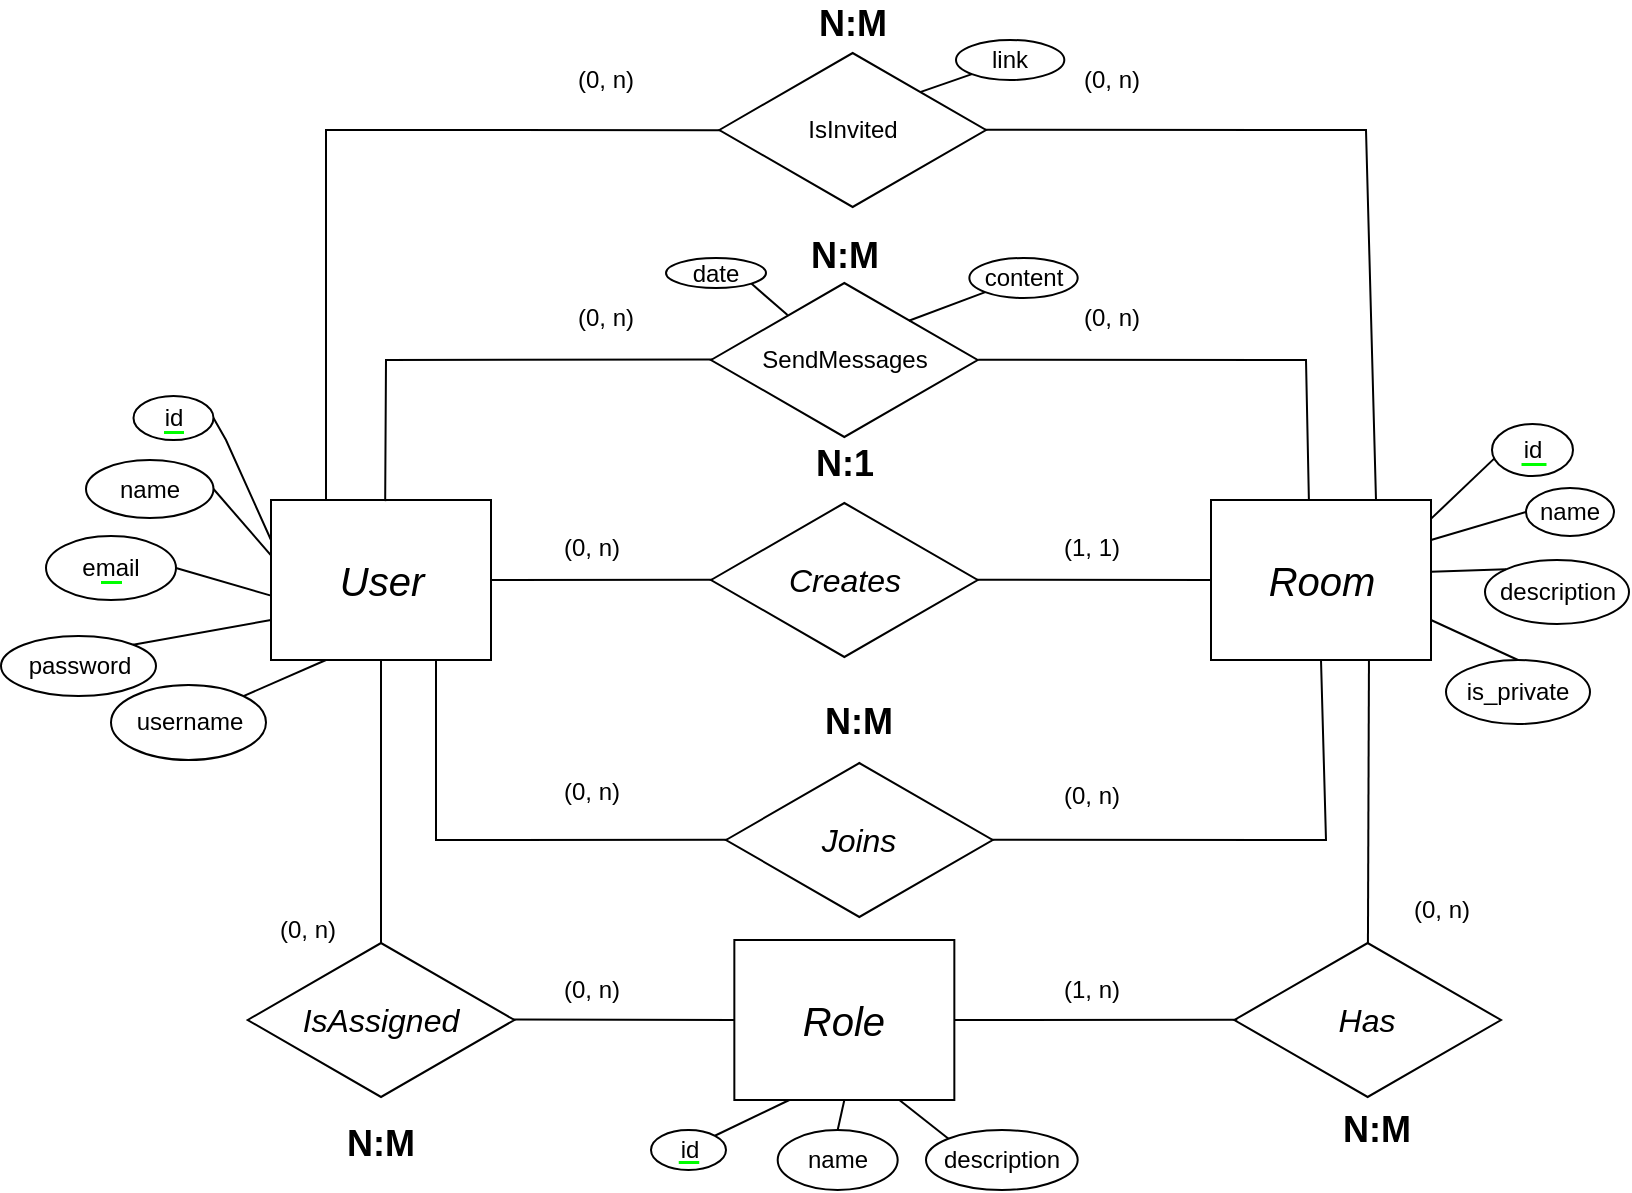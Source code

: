 <mxfile version="28.1.2">
  <diagram name="Página-1" id="oE5SToJG6d0fqBrR_LVp">
    <mxGraphModel dx="1188" dy="720" grid="1" gridSize="10" guides="1" tooltips="1" connect="1" arrows="1" fold="1" page="1" pageScale="1" pageWidth="1169" pageHeight="827" math="0" shadow="0">
      <root>
        <mxCell id="0" />
        <mxCell id="1" parent="0" />
        <mxCell id="U1UGYk-y-8Nc4ynsWkfy-19" value="id" style="ellipse;whiteSpace=wrap;html=1;fillColor=none;" parent="1" vertex="1">
          <mxGeometry x="863" y="432" width="40.5" height="26" as="geometry" />
        </mxCell>
        <mxCell id="U1UGYk-y-8Nc4ynsWkfy-5" value="email" style="ellipse;whiteSpace=wrap;html=1;fillColor=none;" parent="1" vertex="1">
          <mxGeometry x="140" y="488" width="65" height="32" as="geometry" />
        </mxCell>
        <mxCell id="SnB1N_KesckS_-LBV5Pf-39" value="&lt;i style=&quot;&quot;&gt;&lt;font style=&quot;font-size: 20px;&quot;&gt;User&lt;/font&gt;&lt;/i&gt;" style="rounded=0;whiteSpace=wrap;html=1;fillColor=none;" parent="1" vertex="1">
          <mxGeometry x="252.5" y="470" width="110" height="80" as="geometry" />
        </mxCell>
        <mxCell id="SnB1N_KesckS_-LBV5Pf-40" value="&lt;i style=&quot;&quot;&gt;&lt;font style=&quot;font-size: 20px;&quot;&gt;Room&lt;/font&gt;&lt;/i&gt;" style="rounded=0;whiteSpace=wrap;html=1;fillColor=none;align=center;" parent="1" vertex="1">
          <mxGeometry x="722.5" y="470" width="110" height="80" as="geometry" />
        </mxCell>
        <mxCell id="SnB1N_KesckS_-LBV5Pf-41" value="&lt;i&gt;&lt;font style=&quot;font-size: 16px;&quot;&gt;Creates&lt;/font&gt;&lt;/i&gt;" style="html=1;whiteSpace=wrap;aspect=fixed;shape=isoRectangle;fillColor=none;" parent="1" vertex="1">
          <mxGeometry x="472.51" y="470" width="133.34" height="80" as="geometry" />
        </mxCell>
        <mxCell id="SnB1N_KesckS_-LBV5Pf-42" value="" style="endArrow=none;html=1;rounded=0;exitX=1;exitY=0.5;exitDx=0;exitDy=0;entryX=0.007;entryY=0.498;entryDx=0;entryDy=0;entryPerimeter=0;" parent="1" source="SnB1N_KesckS_-LBV5Pf-39" target="SnB1N_KesckS_-LBV5Pf-41" edge="1">
          <mxGeometry width="50" height="50" relative="1" as="geometry">
            <mxPoint x="372.5" y="498" as="sourcePoint" />
            <mxPoint x="472.5" y="498" as="targetPoint" />
          </mxGeometry>
        </mxCell>
        <mxCell id="SnB1N_KesckS_-LBV5Pf-43" value="" style="endArrow=none;html=1;rounded=0;exitX=0.997;exitY=0.498;exitDx=0;exitDy=0;entryX=0;entryY=0.5;entryDx=0;entryDy=0;exitPerimeter=0;" parent="1" source="SnB1N_KesckS_-LBV5Pf-41" target="SnB1N_KesckS_-LBV5Pf-40" edge="1">
          <mxGeometry width="50" height="50" relative="1" as="geometry">
            <mxPoint x="605.84" y="497.5" as="sourcePoint" />
            <mxPoint x="717.84" y="498.5" as="targetPoint" />
          </mxGeometry>
        </mxCell>
        <mxCell id="SnB1N_KesckS_-LBV5Pf-45" value="" style="endArrow=none;html=1;rounded=0;entryX=0;entryY=0.75;entryDx=0;entryDy=0;exitX=1;exitY=0;exitDx=0;exitDy=0;" parent="1" source="U1UGYk-y-8Nc4ynsWkfy-6" target="SnB1N_KesckS_-LBV5Pf-39" edge="1">
          <mxGeometry width="50" height="50" relative="1" as="geometry">
            <mxPoint x="180.0" y="544" as="sourcePoint" />
            <mxPoint x="212.5" y="508" as="targetPoint" />
            <Array as="points" />
          </mxGeometry>
        </mxCell>
        <mxCell id="SnB1N_KesckS_-LBV5Pf-46" value="" style="endArrow=none;html=1;rounded=0;entryX=0;entryY=0.346;entryDx=0;entryDy=0;entryPerimeter=0;exitX=1;exitY=0.5;exitDx=0;exitDy=0;" parent="1" source="U1UGYk-y-8Nc4ynsWkfy-4" target="SnB1N_KesckS_-LBV5Pf-39" edge="1">
          <mxGeometry width="50" height="50" relative="1" as="geometry">
            <mxPoint x="165.91" y="449.59" as="sourcePoint" />
            <mxPoint x="253.5" y="485" as="targetPoint" />
            <Array as="points" />
          </mxGeometry>
        </mxCell>
        <mxCell id="SnB1N_KesckS_-LBV5Pf-47" value="" style="endArrow=none;html=1;rounded=0;exitX=1;exitY=0.25;exitDx=0;exitDy=0;entryX=0;entryY=0.5;entryDx=0;entryDy=0;" parent="1" source="SnB1N_KesckS_-LBV5Pf-40" target="U1UGYk-y-8Nc4ynsWkfy-15" edge="1">
          <mxGeometry width="50" height="50" relative="1" as="geometry">
            <mxPoint x="862.5" y="550" as="sourcePoint" />
            <mxPoint x="876" y="486" as="targetPoint" />
            <Array as="points" />
          </mxGeometry>
        </mxCell>
        <mxCell id="SnB1N_KesckS_-LBV5Pf-48" value="" style="endArrow=none;html=1;rounded=0;exitX=1.001;exitY=0.449;exitDx=0;exitDy=0;exitPerimeter=0;entryX=0;entryY=0;entryDx=0;entryDy=0;" parent="1" source="SnB1N_KesckS_-LBV5Pf-40" target="U1UGYk-y-8Nc4ynsWkfy-16" edge="1">
          <mxGeometry width="50" height="50" relative="1" as="geometry">
            <mxPoint x="842.5" y="488" as="sourcePoint" />
            <mxPoint x="908.0" y="521.5" as="targetPoint" />
            <Array as="points" />
          </mxGeometry>
        </mxCell>
        <mxCell id="SnB1N_KesckS_-LBV5Pf-49" value="" style="endArrow=none;html=1;rounded=0;entryX=0.5;entryY=0;entryDx=0;entryDy=0;exitX=1;exitY=0.75;exitDx=0;exitDy=0;" parent="1" source="SnB1N_KesckS_-LBV5Pf-40" target="U1UGYk-y-8Nc4ynsWkfy-17" edge="1">
          <mxGeometry width="50" height="50" relative="1" as="geometry">
            <mxPoint x="833.5" y="513" as="sourcePoint" />
            <mxPoint x="856.787" y="546.787" as="targetPoint" />
            <Array as="points" />
          </mxGeometry>
        </mxCell>
        <mxCell id="SnB1N_KesckS_-LBV5Pf-50" value="" style="endArrow=none;html=1;rounded=0;exitX=1.002;exitY=0.115;exitDx=0;exitDy=0;entryX=0.033;entryY=0.656;entryDx=0;entryDy=0;exitPerimeter=0;entryPerimeter=0;" parent="1" source="SnB1N_KesckS_-LBV5Pf-40" target="U1UGYk-y-8Nc4ynsWkfy-19" edge="1">
          <mxGeometry width="50" height="50" relative="1" as="geometry">
            <mxPoint x="842.5" y="488" as="sourcePoint" />
            <mxPoint x="867.5" y="443" as="targetPoint" />
            <Array as="points" />
          </mxGeometry>
        </mxCell>
        <mxCell id="SnB1N_KesckS_-LBV5Pf-51" value="" style="endArrow=none;html=1;rounded=0;exitX=1;exitY=0.5;exitDx=0;exitDy=0;entryX=0;entryY=0.25;entryDx=0;entryDy=0;" parent="1" source="U1UGYk-y-8Nc4ynsWkfy-3" target="SnB1N_KesckS_-LBV5Pf-39" edge="1">
          <mxGeometry width="50" height="50" relative="1" as="geometry">
            <mxPoint x="195.0" y="423.5" as="sourcePoint" />
            <mxPoint x="242.5" y="470" as="targetPoint" />
            <Array as="points">
              <mxPoint x="230" y="440" />
            </Array>
          </mxGeometry>
        </mxCell>
        <mxCell id="SnB1N_KesckS_-LBV5Pf-52" value="(0, n)" style="text;html=1;align=center;verticalAlign=middle;whiteSpace=wrap;rounded=0;" parent="1" vertex="1">
          <mxGeometry x="382.5" y="479" width="60" height="30" as="geometry" />
        </mxCell>
        <mxCell id="SnB1N_KesckS_-LBV5Pf-53" value="(1, 1)" style="text;html=1;align=center;verticalAlign=middle;whiteSpace=wrap;rounded=0;" parent="1" vertex="1">
          <mxGeometry x="632.5" y="479" width="60" height="30" as="geometry" />
        </mxCell>
        <mxCell id="SnB1N_KesckS_-LBV5Pf-55" value="" style="endArrow=none;html=1;rounded=0;strokeWidth=1.5;strokeColor=#00ff00;" parent="1" edge="1">
          <mxGeometry width="50" height="50" relative="1" as="geometry">
            <mxPoint x="198.75" y="436" as="sourcePoint" />
            <mxPoint x="208.75" y="436" as="targetPoint" />
          </mxGeometry>
        </mxCell>
        <mxCell id="SnB1N_KesckS_-LBV5Pf-58" style="edgeStyle=orthogonalEdgeStyle;rounded=0;orthogonalLoop=1;jettySize=auto;html=1;exitX=0.5;exitY=1;exitDx=0;exitDy=0;" parent="1" edge="1">
          <mxGeometry relative="1" as="geometry">
            <mxPoint x="150" y="488" as="sourcePoint" />
            <mxPoint x="150" y="488" as="targetPoint" />
          </mxGeometry>
        </mxCell>
        <mxCell id="SnB1N_KesckS_-LBV5Pf-59" value="" style="endArrow=none;html=1;rounded=0;strokeWidth=1.5;strokeColor=#00ff00;" parent="1" edge="1">
          <mxGeometry width="50" height="50" relative="1" as="geometry">
            <mxPoint x="167.25" y="511" as="sourcePoint" />
            <mxPoint x="177.75" y="511" as="targetPoint" />
          </mxGeometry>
        </mxCell>
        <mxCell id="SnB1N_KesckS_-LBV5Pf-60" value="" style="endArrow=none;html=1;rounded=0;entryX=-0.004;entryY=0.596;entryDx=0;entryDy=0;entryPerimeter=0;exitX=1;exitY=0.5;exitDx=0;exitDy=0;" parent="1" source="U1UGYk-y-8Nc4ynsWkfy-5" target="SnB1N_KesckS_-LBV5Pf-39" edge="1">
          <mxGeometry width="50" height="50" relative="1" as="geometry">
            <mxPoint x="206.642" y="483.858" as="sourcePoint" />
            <mxPoint x="212.5" y="490" as="targetPoint" />
          </mxGeometry>
        </mxCell>
        <mxCell id="SnB1N_KesckS_-LBV5Pf-65" value="" style="endArrow=none;html=1;rounded=0;strokeWidth=1.5;strokeColor=#00ff00;jumpSize=6;endSize=6;" parent="1" edge="1">
          <mxGeometry width="50" height="50" relative="1" as="geometry">
            <mxPoint x="877.5" y="452" as="sourcePoint" />
            <mxPoint x="890" y="452" as="targetPoint" />
          </mxGeometry>
        </mxCell>
        <mxCell id="SnB1N_KesckS_-LBV5Pf-67" value="" style="endArrow=none;html=1;rounded=0;entryX=0.25;entryY=1;entryDx=0;entryDy=0;exitX=1;exitY=0;exitDx=0;exitDy=0;" parent="1" source="U1UGYk-y-8Nc4ynsWkfy-7" target="SnB1N_KesckS_-LBV5Pf-39" edge="1">
          <mxGeometry width="50" height="50" relative="1" as="geometry">
            <mxPoint x="178.781" y="588.174" as="sourcePoint" />
            <mxPoint x="262.5" y="528" as="targetPoint" />
            <Array as="points" />
          </mxGeometry>
        </mxCell>
        <mxCell id="SnB1N_KesckS_-LBV5Pf-68" value="&lt;i&gt;&lt;font style=&quot;font-size: 16px;&quot;&gt;Joins&lt;/font&gt;&lt;/i&gt;" style="html=1;whiteSpace=wrap;aspect=fixed;shape=isoRectangle;fillColor=none;" parent="1" vertex="1">
          <mxGeometry x="480" y="600" width="133.34" height="80" as="geometry" />
        </mxCell>
        <mxCell id="SnB1N_KesckS_-LBV5Pf-69" value="" style="endArrow=none;html=1;rounded=0;entryX=0.007;entryY=0.499;entryDx=0;entryDy=0;entryPerimeter=0;exitX=0.75;exitY=1;exitDx=0;exitDy=0;" parent="1" source="SnB1N_KesckS_-LBV5Pf-39" target="SnB1N_KesckS_-LBV5Pf-68" edge="1">
          <mxGeometry width="50" height="50" relative="1" as="geometry">
            <mxPoint x="352.5" y="560" as="sourcePoint" />
            <mxPoint x="452.5" y="650" as="targetPoint" />
            <Array as="points">
              <mxPoint x="335" y="640" />
            </Array>
          </mxGeometry>
        </mxCell>
        <mxCell id="SnB1N_KesckS_-LBV5Pf-70" value="" style="endArrow=none;html=1;rounded=0;exitX=0.994;exitY=0.498;exitDx=0;exitDy=0;exitPerimeter=0;entryX=0.5;entryY=1;entryDx=0;entryDy=0;" parent="1" source="SnB1N_KesckS_-LBV5Pf-68" target="SnB1N_KesckS_-LBV5Pf-40" edge="1">
          <mxGeometry width="50" height="50" relative="1" as="geometry">
            <mxPoint x="602.51" y="642" as="sourcePoint" />
            <mxPoint x="777.5" y="560" as="targetPoint" />
            <Array as="points">
              <mxPoint x="780" y="640" />
            </Array>
          </mxGeometry>
        </mxCell>
        <mxCell id="SnB1N_KesckS_-LBV5Pf-71" value="(0, n)" style="text;html=1;align=center;verticalAlign=middle;whiteSpace=wrap;rounded=0;" parent="1" vertex="1">
          <mxGeometry x="382.5" y="601" width="60" height="30" as="geometry" />
        </mxCell>
        <mxCell id="SnB1N_KesckS_-LBV5Pf-72" value="(0, n)" style="text;html=1;align=center;verticalAlign=middle;whiteSpace=wrap;rounded=0;" parent="1" vertex="1">
          <mxGeometry x="632.5" y="602.5" width="60" height="30" as="geometry" />
        </mxCell>
        <mxCell id="SnB1N_KesckS_-LBV5Pf-73" value="SendMessages" style="html=1;whiteSpace=wrap;aspect=fixed;shape=isoRectangle;fillColor=none;" parent="1" vertex="1">
          <mxGeometry x="472.5" y="360" width="133.34" height="80" as="geometry" />
        </mxCell>
        <mxCell id="SnB1N_KesckS_-LBV5Pf-74" value="" style="endArrow=none;html=1;rounded=0;exitX=0.006;exitY=0.497;exitDx=0;exitDy=0;exitPerimeter=0;entryX=0.519;entryY=0.007;entryDx=0;entryDy=0;entryPerimeter=0;" parent="1" source="SnB1N_KesckS_-LBV5Pf-73" target="SnB1N_KesckS_-LBV5Pf-39" edge="1">
          <mxGeometry width="50" height="50" relative="1" as="geometry">
            <mxPoint x="470" y="380" as="sourcePoint" />
            <mxPoint x="310" y="450" as="targetPoint" />
            <Array as="points">
              <mxPoint x="310" y="400" />
            </Array>
          </mxGeometry>
        </mxCell>
        <mxCell id="SnB1N_KesckS_-LBV5Pf-75" value="" style="endArrow=none;html=1;rounded=0;entryX=1.002;entryY=0.498;entryDx=0;entryDy=0;exitX=0.445;exitY=0.001;exitDx=0;exitDy=0;exitPerimeter=0;entryPerimeter=0;" parent="1" source="SnB1N_KesckS_-LBV5Pf-40" target="SnB1N_KesckS_-LBV5Pf-73" edge="1">
          <mxGeometry width="50" height="50" relative="1" as="geometry">
            <mxPoint x="825" y="344" as="sourcePoint" />
            <mxPoint x="660" y="428" as="targetPoint" />
            <Array as="points">
              <mxPoint x="770" y="400" />
            </Array>
          </mxGeometry>
        </mxCell>
        <mxCell id="SnB1N_KesckS_-LBV5Pf-77" value="(0, n)" style="text;html=1;align=center;verticalAlign=middle;whiteSpace=wrap;rounded=0;" parent="1" vertex="1">
          <mxGeometry x="390" y="364" width="60" height="30" as="geometry" />
        </mxCell>
        <mxCell id="SnB1N_KesckS_-LBV5Pf-78" value="(0, n)" style="text;html=1;align=center;verticalAlign=middle;whiteSpace=wrap;rounded=0;" parent="1" vertex="1">
          <mxGeometry x="642.5" y="364" width="60" height="30" as="geometry" />
        </mxCell>
        <mxCell id="5ZM6gTWE4wheS7UYXjDe-1" value="" style="endArrow=none;html=1;rounded=0;exitX=0.742;exitY=0.255;exitDx=0;exitDy=0;entryX=0;entryY=1;entryDx=0;entryDy=0;exitPerimeter=0;" parent="1" source="SnB1N_KesckS_-LBV5Pf-73" target="U1UGYk-y-8Nc4ynsWkfy-21" edge="1">
          <mxGeometry width="50" height="50" relative="1" as="geometry">
            <mxPoint x="585" y="344" as="sourcePoint" />
            <mxPoint x="585" y="370" as="targetPoint" />
            <Array as="points" />
          </mxGeometry>
        </mxCell>
        <mxCell id="5ZM6gTWE4wheS7UYXjDe-2" value="" style="endArrow=none;html=1;rounded=0;exitX=0.287;exitY=0.219;exitDx=0;exitDy=0;exitPerimeter=0;entryX=1;entryY=1;entryDx=0;entryDy=0;" parent="1" source="SnB1N_KesckS_-LBV5Pf-73" target="U1UGYk-y-8Nc4ynsWkfy-24" edge="1">
          <mxGeometry width="50" height="50" relative="1" as="geometry">
            <mxPoint x="532.17" y="358" as="sourcePoint" />
            <mxPoint x="493" y="370" as="targetPoint" />
            <Array as="points" />
          </mxGeometry>
        </mxCell>
        <mxCell id="5ZM6gTWE4wheS7UYXjDe-3" value="IsInvited" style="html=1;whiteSpace=wrap;aspect=fixed;shape=isoRectangle;fillColor=none;" parent="1" vertex="1">
          <mxGeometry x="476.66" y="245" width="133.34" height="80" as="geometry" />
        </mxCell>
        <mxCell id="5ZM6gTWE4wheS7UYXjDe-4" value="" style="endArrow=none;html=1;rounded=0;entryX=0.25;entryY=0;entryDx=0;entryDy=0;exitX=0.005;exitY=0.501;exitDx=0;exitDy=0;exitPerimeter=0;" parent="1" source="5ZM6gTWE4wheS7UYXjDe-3" target="SnB1N_KesckS_-LBV5Pf-39" edge="1">
          <mxGeometry width="50" height="50" relative="1" as="geometry">
            <mxPoint x="470" y="200" as="sourcePoint" />
            <mxPoint x="320" y="469" as="targetPoint" />
            <Array as="points">
              <mxPoint x="280" y="285" />
            </Array>
          </mxGeometry>
        </mxCell>
        <mxCell id="5ZM6gTWE4wheS7UYXjDe-5" value="" style="endArrow=none;html=1;rounded=0;entryX=0.75;entryY=0;entryDx=0;entryDy=0;exitX=0.996;exitY=0.499;exitDx=0;exitDy=0;exitPerimeter=0;" parent="1" source="5ZM6gTWE4wheS7UYXjDe-3" target="SnB1N_KesckS_-LBV5Pf-40" edge="1">
          <mxGeometry width="50" height="50" relative="1" as="geometry">
            <mxPoint x="610" y="200" as="sourcePoint" />
            <mxPoint x="642.5" y="468" as="targetPoint" />
            <Array as="points">
              <mxPoint x="800" y="285" />
            </Array>
          </mxGeometry>
        </mxCell>
        <mxCell id="5ZM6gTWE4wheS7UYXjDe-6" value="(0, n)" style="text;html=1;align=center;verticalAlign=middle;whiteSpace=wrap;rounded=0;" parent="1" vertex="1">
          <mxGeometry x="390" y="245" width="60" height="30" as="geometry" />
        </mxCell>
        <mxCell id="5ZM6gTWE4wheS7UYXjDe-7" value="(0, n)" style="text;html=1;align=center;verticalAlign=middle;whiteSpace=wrap;rounded=0;" parent="1" vertex="1">
          <mxGeometry x="642.5" y="245" width="60" height="30" as="geometry" />
        </mxCell>
        <mxCell id="5ZM6gTWE4wheS7UYXjDe-10" value="&lt;i&gt;&lt;font style=&quot;font-size: 16px;&quot;&gt;Has&lt;/font&gt;&lt;/i&gt;" style="html=1;whiteSpace=wrap;aspect=fixed;shape=isoRectangle;fillColor=none;" parent="1" vertex="1">
          <mxGeometry x="734.16" y="690" width="133.34" height="80" as="geometry" />
        </mxCell>
        <mxCell id="5ZM6gTWE4wheS7UYXjDe-11" value="&lt;i style=&quot;&quot;&gt;&lt;font style=&quot;font-size: 20px;&quot;&gt;Role&lt;/font&gt;&lt;/i&gt;" style="rounded=0;whiteSpace=wrap;html=1;fillColor=none;" parent="1" vertex="1">
          <mxGeometry x="484.17" y="690" width="110" height="80" as="geometry" />
        </mxCell>
        <mxCell id="5ZM6gTWE4wheS7UYXjDe-12" value="&lt;i&gt;&lt;font style=&quot;font-size: 16px;&quot;&gt;IsAssigned&lt;/font&gt;&lt;/i&gt;" style="html=1;whiteSpace=wrap;aspect=fixed;shape=isoRectangle;fillColor=none;" parent="1" vertex="1">
          <mxGeometry x="240.84" y="690" width="133.34" height="80" as="geometry" />
        </mxCell>
        <mxCell id="5ZM6gTWE4wheS7UYXjDe-14" value="" style="endArrow=none;html=1;rounded=0;exitX=0.5;exitY=1;exitDx=0;exitDy=0;entryX=0.5;entryY=0.019;entryDx=0;entryDy=0;entryPerimeter=0;" parent="1" source="SnB1N_KesckS_-LBV5Pf-39" target="5ZM6gTWE4wheS7UYXjDe-12" edge="1">
          <mxGeometry width="50" height="50" relative="1" as="geometry">
            <mxPoint x="345" y="548" as="sourcePoint" />
            <mxPoint x="360" y="680" as="targetPoint" />
            <Array as="points" />
          </mxGeometry>
        </mxCell>
        <mxCell id="5ZM6gTWE4wheS7UYXjDe-15" value="" style="endArrow=none;html=1;rounded=0;exitX=0.995;exitY=0.497;exitDx=0;exitDy=0;entryX=0;entryY=0.5;entryDx=0;entryDy=0;exitPerimeter=0;" parent="1" source="5ZM6gTWE4wheS7UYXjDe-12" target="5ZM6gTWE4wheS7UYXjDe-11" edge="1">
          <mxGeometry width="50" height="50" relative="1" as="geometry">
            <mxPoint x="318" y="548" as="sourcePoint" />
            <mxPoint x="367" y="692" as="targetPoint" />
            <Array as="points" />
          </mxGeometry>
        </mxCell>
        <mxCell id="5ZM6gTWE4wheS7UYXjDe-16" value="" style="endArrow=none;html=1;rounded=0;exitX=1;exitY=0.5;exitDx=0;exitDy=0;entryX=0.011;entryY=0.499;entryDx=0;entryDy=0;entryPerimeter=0;" parent="1" source="5ZM6gTWE4wheS7UYXjDe-11" target="5ZM6gTWE4wheS7UYXjDe-10" edge="1">
          <mxGeometry width="50" height="50" relative="1" as="geometry">
            <mxPoint x="585" y="719.8" as="sourcePoint" />
            <mxPoint x="700" y="720" as="targetPoint" />
            <Array as="points" />
          </mxGeometry>
        </mxCell>
        <mxCell id="5ZM6gTWE4wheS7UYXjDe-21" value="" style="endArrow=none;html=1;rounded=0;exitX=0.718;exitY=0.998;exitDx=0;exitDy=0;entryX=0.501;entryY=0.022;entryDx=0;entryDy=0;entryPerimeter=0;exitPerimeter=0;" parent="1" source="SnB1N_KesckS_-LBV5Pf-40" target="5ZM6gTWE4wheS7UYXjDe-10" edge="1">
          <mxGeometry width="50" height="50" relative="1" as="geometry">
            <mxPoint x="801" y="538" as="sourcePoint" />
            <mxPoint x="800" y="670" as="targetPoint" />
            <Array as="points" />
          </mxGeometry>
        </mxCell>
        <mxCell id="5ZM6gTWE4wheS7UYXjDe-22" value="(0, n)" style="text;html=1;align=center;verticalAlign=middle;whiteSpace=wrap;rounded=0;" parent="1" vertex="1">
          <mxGeometry x="382.5" y="700" width="60" height="30" as="geometry" />
        </mxCell>
        <mxCell id="5ZM6gTWE4wheS7UYXjDe-23" value="(0, n)" style="text;html=1;align=center;verticalAlign=middle;whiteSpace=wrap;rounded=0;" parent="1" vertex="1">
          <mxGeometry x="240.84" y="670" width="60" height="30" as="geometry" />
        </mxCell>
        <mxCell id="5ZM6gTWE4wheS7UYXjDe-24" value="(0, n)" style="text;html=1;align=center;verticalAlign=middle;whiteSpace=wrap;rounded=0;" parent="1" vertex="1">
          <mxGeometry x="807.5" y="660" width="60" height="30" as="geometry" />
        </mxCell>
        <mxCell id="5ZM6gTWE4wheS7UYXjDe-25" value="(1, n)" style="text;html=1;align=center;verticalAlign=middle;whiteSpace=wrap;rounded=0;" parent="1" vertex="1">
          <mxGeometry x="632.5" y="700" width="60" height="30" as="geometry" />
        </mxCell>
        <mxCell id="5ZM6gTWE4wheS7UYXjDe-31" value="" style="endArrow=none;html=1;rounded=0;entryX=0.5;entryY=1;entryDx=0;entryDy=0;exitX=0.5;exitY=0;exitDx=0;exitDy=0;" parent="1" source="U1UGYk-y-8Nc4ynsWkfy-1" target="5ZM6gTWE4wheS7UYXjDe-11" edge="1">
          <mxGeometry width="50" height="50" relative="1" as="geometry">
            <mxPoint x="531.66" y="765" as="sourcePoint" />
            <mxPoint x="487" y="760" as="targetPoint" />
            <Array as="points" />
          </mxGeometry>
        </mxCell>
        <mxCell id="5ZM6gTWE4wheS7UYXjDe-32" value="" style="endArrow=none;html=1;rounded=0;entryX=0.75;entryY=1;entryDx=0;entryDy=0;exitX=0;exitY=0;exitDx=0;exitDy=0;" parent="1" source="U1UGYk-y-8Nc4ynsWkfy-2" target="5ZM6gTWE4wheS7UYXjDe-11" edge="1">
          <mxGeometry width="50" height="50" relative="1" as="geometry">
            <mxPoint x="609.229" y="757.454" as="sourcePoint" />
            <mxPoint x="497" y="770" as="targetPoint" />
            <Array as="points" />
          </mxGeometry>
        </mxCell>
        <mxCell id="5ZM6gTWE4wheS7UYXjDe-33" value="" style="endArrow=none;html=1;rounded=0;strokeWidth=1.5;strokeColor=#00ff00;" parent="1" edge="1">
          <mxGeometry width="50" height="50" relative="1" as="geometry">
            <mxPoint x="456.12" y="801" as="sourcePoint" />
            <mxPoint x="466.37" y="801" as="targetPoint" />
          </mxGeometry>
        </mxCell>
        <mxCell id="5ZM6gTWE4wheS7UYXjDe-36" value="" style="endArrow=none;html=1;rounded=0;exitX=0.753;exitY=0.263;exitDx=0;exitDy=0;exitPerimeter=0;entryX=0;entryY=1;entryDx=0;entryDy=0;" parent="1" source="5ZM6gTWE4wheS7UYXjDe-3" target="U1UGYk-y-8Nc4ynsWkfy-25" edge="1">
          <mxGeometry width="50" height="50" relative="1" as="geometry">
            <mxPoint x="572.66" y="270" as="sourcePoint" />
            <mxPoint x="590" y="260" as="targetPoint" />
            <Array as="points" />
          </mxGeometry>
        </mxCell>
        <mxCell id="U1UGYk-y-8Nc4ynsWkfy-1" value="&lt;span style=&quot;text-wrap: nowrap;&quot;&gt;name&lt;/span&gt;" style="ellipse;whiteSpace=wrap;html=1;fillColor=none;" parent="1" vertex="1">
          <mxGeometry x="505.84" y="785" width="60" height="30" as="geometry" />
        </mxCell>
        <mxCell id="U1UGYk-y-8Nc4ynsWkfy-2" value="&lt;span style=&quot;text-wrap: nowrap;&quot;&gt;description&lt;/span&gt;" style="ellipse;whiteSpace=wrap;html=1;fillColor=none;" parent="1" vertex="1">
          <mxGeometry x="580" y="785" width="75.84" height="30" as="geometry" />
        </mxCell>
        <mxCell id="U1UGYk-y-8Nc4ynsWkfy-3" value="id" style="ellipse;whiteSpace=wrap;html=1;fillColor=none;" parent="1" vertex="1">
          <mxGeometry x="183.75" y="418" width="40" height="22" as="geometry" />
        </mxCell>
        <mxCell id="U1UGYk-y-8Nc4ynsWkfy-4" value="name" style="ellipse;whiteSpace=wrap;html=1;fillColor=none;" parent="1" vertex="1">
          <mxGeometry x="160" y="450" width="63.75" height="29" as="geometry" />
        </mxCell>
        <mxCell id="U1UGYk-y-8Nc4ynsWkfy-6" value="&lt;span style=&quot;text-wrap: nowrap;&quot;&gt;password&lt;/span&gt;" style="ellipse;whiteSpace=wrap;html=1;fillColor=none;" parent="1" vertex="1">
          <mxGeometry x="117.5" y="538" width="77.5" height="30" as="geometry" />
        </mxCell>
        <mxCell id="U1UGYk-y-8Nc4ynsWkfy-7" value="&lt;span style=&quot;text-wrap: nowrap;&quot;&gt;username&lt;/span&gt;" style="ellipse;whiteSpace=wrap;html=1;fillColor=none;" parent="1" vertex="1">
          <mxGeometry x="172.5" y="562.5" width="77.5" height="37.5" as="geometry" />
        </mxCell>
        <mxCell id="U1UGYk-y-8Nc4ynsWkfy-10" value="&lt;span style=&quot;text-wrap: nowrap;&quot;&gt;id&lt;/span&gt;" style="ellipse;whiteSpace=wrap;html=1;fillColor=none;" parent="1" vertex="1">
          <mxGeometry x="442.5" y="785" width="37.5" height="20" as="geometry" />
        </mxCell>
        <mxCell id="U1UGYk-y-8Nc4ynsWkfy-14" value="" style="endArrow=none;html=1;rounded=0;entryX=0.25;entryY=1;entryDx=0;entryDy=0;exitX=1;exitY=0;exitDx=0;exitDy=0;" parent="1" source="U1UGYk-y-8Nc4ynsWkfy-10" target="5ZM6gTWE4wheS7UYXjDe-11" edge="1">
          <mxGeometry width="50" height="50" relative="1" as="geometry">
            <mxPoint x="542" y="770" as="sourcePoint" />
            <mxPoint x="542" y="760" as="targetPoint" />
            <Array as="points" />
          </mxGeometry>
        </mxCell>
        <mxCell id="U1UGYk-y-8Nc4ynsWkfy-15" value="&lt;span style=&quot;text-wrap: nowrap;&quot;&gt;name&lt;/span&gt;" style="ellipse;whiteSpace=wrap;html=1;fillColor=none;" parent="1" vertex="1">
          <mxGeometry x="880" y="464" width="44" height="24" as="geometry" />
        </mxCell>
        <mxCell id="U1UGYk-y-8Nc4ynsWkfy-16" value="&lt;span style=&quot;text-wrap: nowrap;&quot;&gt;description&lt;/span&gt;" style="ellipse;whiteSpace=wrap;html=1;fillColor=none;" parent="1" vertex="1">
          <mxGeometry x="859.5" y="500" width="72" height="32" as="geometry" />
        </mxCell>
        <mxCell id="U1UGYk-y-8Nc4ynsWkfy-17" value="&lt;span style=&quot;text-wrap: nowrap;&quot;&gt;is_private&lt;/span&gt;" style="ellipse;whiteSpace=wrap;html=1;fillColor=none;" parent="1" vertex="1">
          <mxGeometry x="840" y="550" width="72" height="32" as="geometry" />
        </mxCell>
        <mxCell id="U1UGYk-y-8Nc4ynsWkfy-21" value="&lt;span style=&quot;text-wrap: nowrap;&quot;&gt;content&lt;/span&gt;" style="ellipse;whiteSpace=wrap;html=1;fillColor=none;" parent="1" vertex="1">
          <mxGeometry x="601.68" y="349" width="54.16" height="20" as="geometry" />
        </mxCell>
        <mxCell id="U1UGYk-y-8Nc4ynsWkfy-24" value="&lt;span style=&quot;text-wrap: nowrap;&quot;&gt;date&lt;/span&gt;" style="ellipse;whiteSpace=wrap;html=1;fillColor=none;" parent="1" vertex="1">
          <mxGeometry x="450" y="349" width="50" height="15" as="geometry" />
        </mxCell>
        <mxCell id="U1UGYk-y-8Nc4ynsWkfy-25" value="&lt;span style=&quot;text-wrap: nowrap;&quot;&gt;link&lt;/span&gt;" style="ellipse;whiteSpace=wrap;html=1;fillColor=none;" parent="1" vertex="1">
          <mxGeometry x="595.0" y="240" width="54.16" height="20" as="geometry" />
        </mxCell>
        <mxCell id="w-vj-Dl9jGTuMQp1beaD-1" value="&lt;b style=&quot;font-size: 18px;&quot;&gt;N:M&lt;/b&gt;" style="text;html=1;align=center;verticalAlign=middle;whiteSpace=wrap;rounded=0;fontSize=18;" parent="1" vertex="1">
          <mxGeometry x="516.67" y="220" width="53.33" height="23.5" as="geometry" />
        </mxCell>
        <mxCell id="w-vj-Dl9jGTuMQp1beaD-2" value="&lt;b style=&quot;font-size: 18px;&quot;&gt;N:M&lt;/b&gt;" style="text;html=1;align=center;verticalAlign=middle;whiteSpace=wrap;rounded=0;fontSize=18;" parent="1" vertex="1">
          <mxGeometry x="512.51" y="336.5" width="53.33" height="23.5" as="geometry" />
        </mxCell>
        <mxCell id="w-vj-Dl9jGTuMQp1beaD-3" value="&lt;b style=&quot;font-size: 18px;&quot;&gt;N:1&lt;/b&gt;" style="text;html=1;align=center;verticalAlign=middle;whiteSpace=wrap;rounded=0;fontSize=18;" parent="1" vertex="1">
          <mxGeometry x="512.5" y="440.5" width="53.33" height="23.5" as="geometry" />
        </mxCell>
        <mxCell id="w-vj-Dl9jGTuMQp1beaD-4" value="&lt;b style=&quot;font-size: 18px;&quot;&gt;N:M&lt;/b&gt;" style="text;html=1;align=center;verticalAlign=middle;whiteSpace=wrap;rounded=0;fontSize=18;" parent="1" vertex="1">
          <mxGeometry x="779.17" y="773.25" width="53.33" height="23.5" as="geometry" />
        </mxCell>
        <mxCell id="w-vj-Dl9jGTuMQp1beaD-5" value="&lt;b style=&quot;font-size: 18px;&quot;&gt;N:M&lt;/b&gt;" style="text;html=1;align=center;verticalAlign=middle;whiteSpace=wrap;rounded=0;fontSize=18;" parent="1" vertex="1">
          <mxGeometry x="280.84" y="780" width="53.33" height="23.5" as="geometry" />
        </mxCell>
        <mxCell id="w-vj-Dl9jGTuMQp1beaD-7" value="&lt;b style=&quot;font-size: 18px;&quot;&gt;N:M&lt;/b&gt;" style="text;html=1;align=center;verticalAlign=middle;whiteSpace=wrap;rounded=0;fontSize=18;" parent="1" vertex="1">
          <mxGeometry x="520.01" y="569.5" width="53.33" height="23.5" as="geometry" />
        </mxCell>
      </root>
    </mxGraphModel>
  </diagram>
</mxfile>
